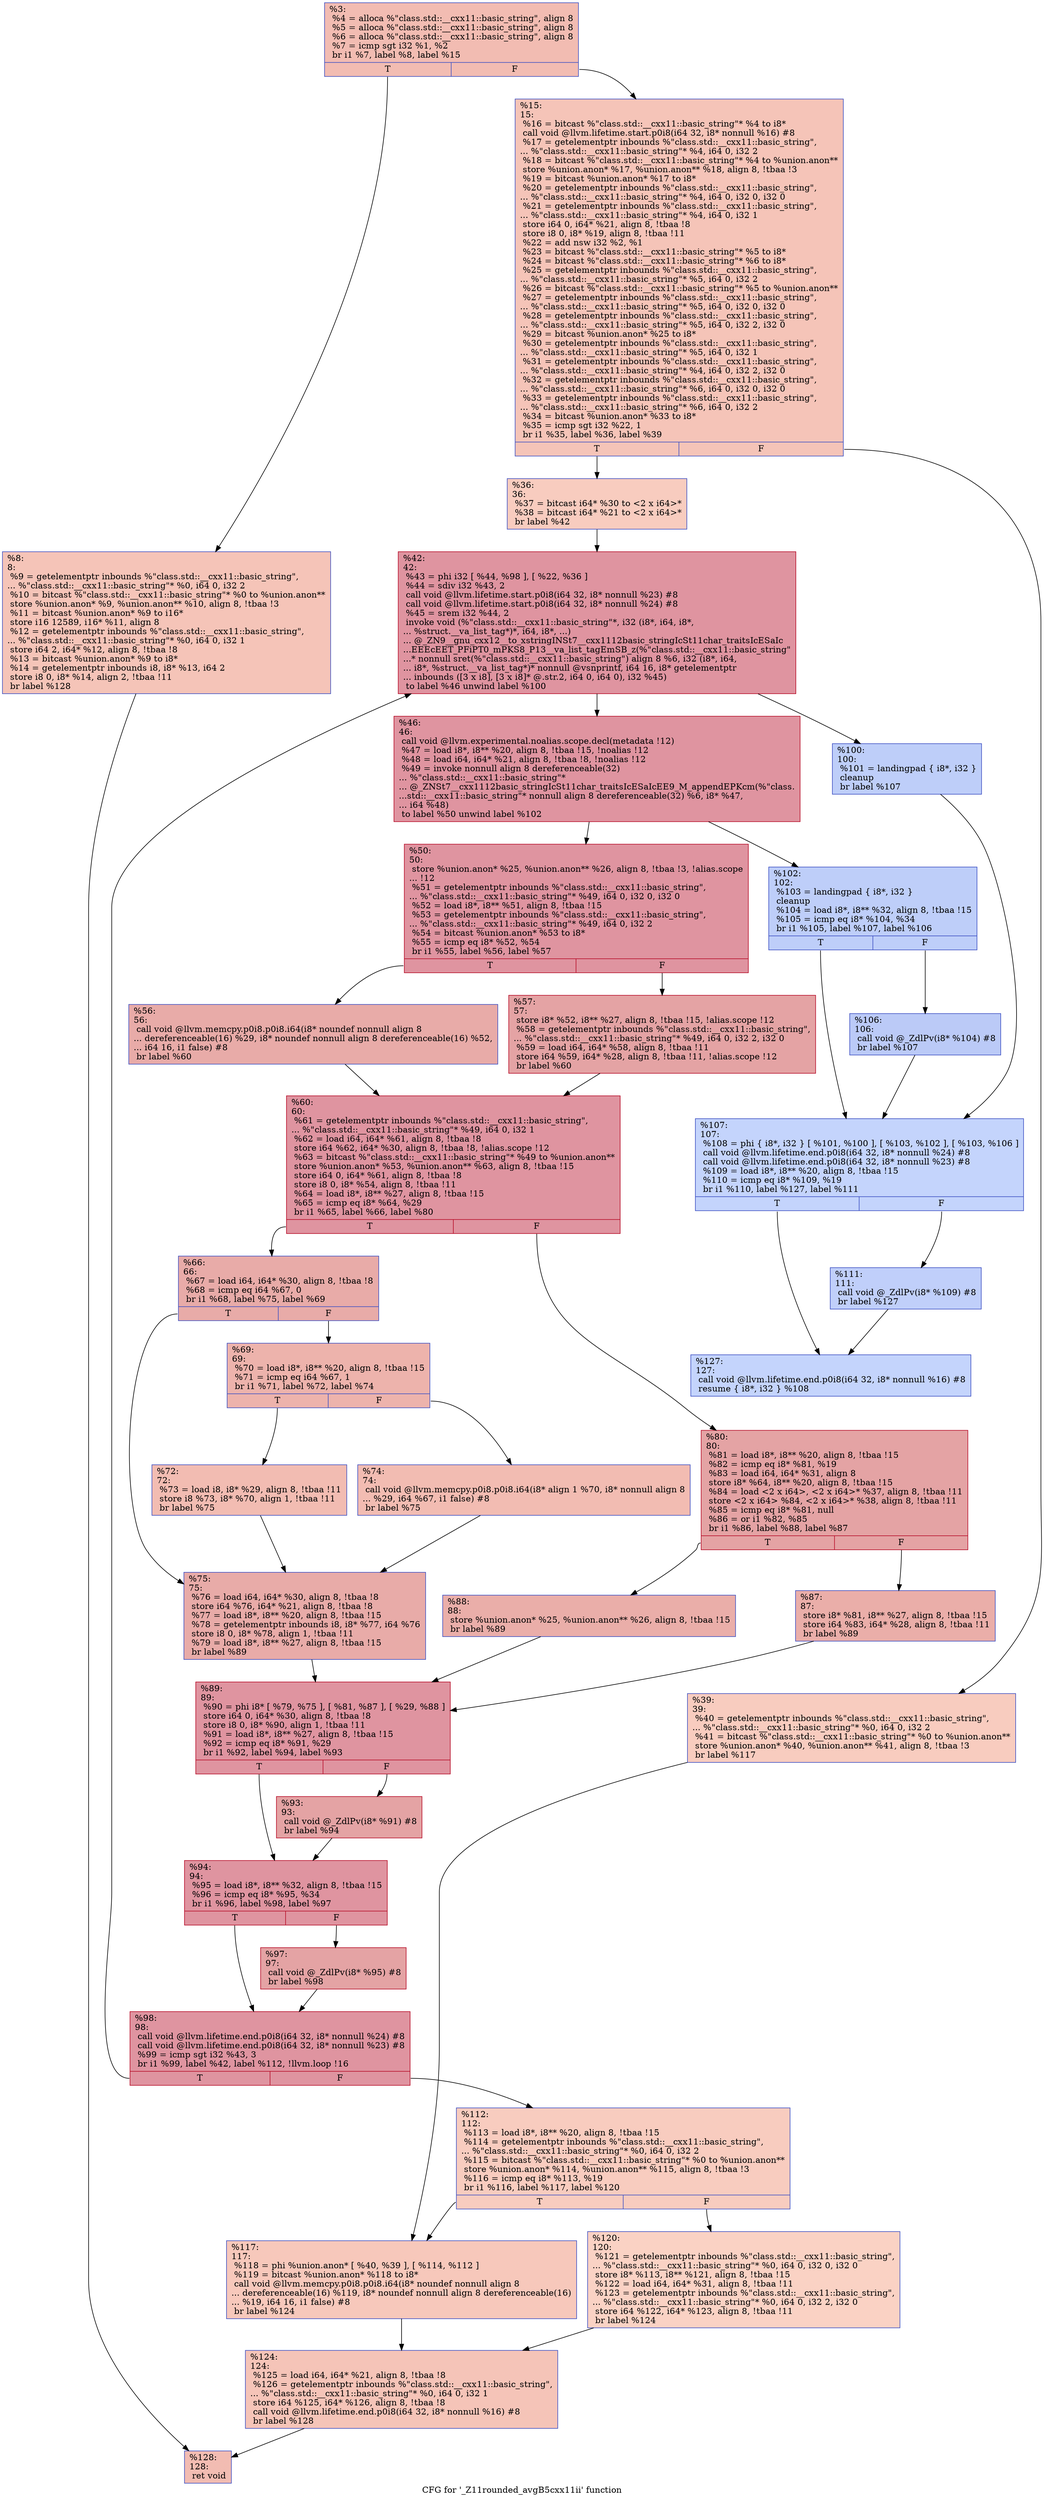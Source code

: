 digraph "CFG for '_Z11rounded_avgB5cxx11ii' function" {
	label="CFG for '_Z11rounded_avgB5cxx11ii' function";

	Node0x55e8cf7ea3c0 [shape=record,color="#3d50c3ff", style=filled, fillcolor="#e1675170",label="{%3:\l  %4 = alloca %\"class.std::__cxx11::basic_string\", align 8\l  %5 = alloca %\"class.std::__cxx11::basic_string\", align 8\l  %6 = alloca %\"class.std::__cxx11::basic_string\", align 8\l  %7 = icmp sgt i32 %1, %2\l  br i1 %7, label %8, label %15\l|{<s0>T|<s1>F}}"];
	Node0x55e8cf7ea3c0:s0 -> Node0x55e8cf7eac90;
	Node0x55e8cf7ea3c0:s1 -> Node0x55e8cf7eace0;
	Node0x55e8cf7eac90 [shape=record,color="#3d50c3ff", style=filled, fillcolor="#e97a5f70",label="{%8:\l8:                                                \l  %9 = getelementptr inbounds %\"class.std::__cxx11::basic_string\",\l... %\"class.std::__cxx11::basic_string\"* %0, i64 0, i32 2\l  %10 = bitcast %\"class.std::__cxx11::basic_string\"* %0 to %union.anon**\l  store %union.anon* %9, %union.anon** %10, align 8, !tbaa !3\l  %11 = bitcast %union.anon* %9 to i16*\l  store i16 12589, i16* %11, align 8\l  %12 = getelementptr inbounds %\"class.std::__cxx11::basic_string\",\l... %\"class.std::__cxx11::basic_string\"* %0, i64 0, i32 1\l  store i64 2, i64* %12, align 8, !tbaa !8\l  %13 = bitcast %union.anon* %9 to i8*\l  %14 = getelementptr inbounds i8, i8* %13, i64 2\l  store i8 0, i8* %14, align 2, !tbaa !11\l  br label %128\l}"];
	Node0x55e8cf7eac90 -> Node0x55e8cf7eaad0;
	Node0x55e8cf7eace0 [shape=record,color="#3d50c3ff", style=filled, fillcolor="#e97a5f70",label="{%15:\l15:                                               \l  %16 = bitcast %\"class.std::__cxx11::basic_string\"* %4 to i8*\l  call void @llvm.lifetime.start.p0i8(i64 32, i8* nonnull %16) #8\l  %17 = getelementptr inbounds %\"class.std::__cxx11::basic_string\",\l... %\"class.std::__cxx11::basic_string\"* %4, i64 0, i32 2\l  %18 = bitcast %\"class.std::__cxx11::basic_string\"* %4 to %union.anon**\l  store %union.anon* %17, %union.anon** %18, align 8, !tbaa !3\l  %19 = bitcast %union.anon* %17 to i8*\l  %20 = getelementptr inbounds %\"class.std::__cxx11::basic_string\",\l... %\"class.std::__cxx11::basic_string\"* %4, i64 0, i32 0, i32 0\l  %21 = getelementptr inbounds %\"class.std::__cxx11::basic_string\",\l... %\"class.std::__cxx11::basic_string\"* %4, i64 0, i32 1\l  store i64 0, i64* %21, align 8, !tbaa !8\l  store i8 0, i8* %19, align 8, !tbaa !11\l  %22 = add nsw i32 %2, %1\l  %23 = bitcast %\"class.std::__cxx11::basic_string\"* %5 to i8*\l  %24 = bitcast %\"class.std::__cxx11::basic_string\"* %6 to i8*\l  %25 = getelementptr inbounds %\"class.std::__cxx11::basic_string\",\l... %\"class.std::__cxx11::basic_string\"* %5, i64 0, i32 2\l  %26 = bitcast %\"class.std::__cxx11::basic_string\"* %5 to %union.anon**\l  %27 = getelementptr inbounds %\"class.std::__cxx11::basic_string\",\l... %\"class.std::__cxx11::basic_string\"* %5, i64 0, i32 0, i32 0\l  %28 = getelementptr inbounds %\"class.std::__cxx11::basic_string\",\l... %\"class.std::__cxx11::basic_string\"* %5, i64 0, i32 2, i32 0\l  %29 = bitcast %union.anon* %25 to i8*\l  %30 = getelementptr inbounds %\"class.std::__cxx11::basic_string\",\l... %\"class.std::__cxx11::basic_string\"* %5, i64 0, i32 1\l  %31 = getelementptr inbounds %\"class.std::__cxx11::basic_string\",\l... %\"class.std::__cxx11::basic_string\"* %4, i64 0, i32 2, i32 0\l  %32 = getelementptr inbounds %\"class.std::__cxx11::basic_string\",\l... %\"class.std::__cxx11::basic_string\"* %6, i64 0, i32 0, i32 0\l  %33 = getelementptr inbounds %\"class.std::__cxx11::basic_string\",\l... %\"class.std::__cxx11::basic_string\"* %6, i64 0, i32 2\l  %34 = bitcast %union.anon* %33 to i8*\l  %35 = icmp sgt i32 %22, 1\l  br i1 %35, label %36, label %39\l|{<s0>T|<s1>F}}"];
	Node0x55e8cf7eace0:s0 -> Node0x55e8cf7ee480;
	Node0x55e8cf7eace0:s1 -> Node0x55e8cf7ee510;
	Node0x55e8cf7ee480 [shape=record,color="#3d50c3ff", style=filled, fillcolor="#f08b6e70",label="{%36:\l36:                                               \l  %37 = bitcast i64* %30 to \<2 x i64\>*\l  %38 = bitcast i64* %21 to \<2 x i64\>*\l  br label %42\l}"];
	Node0x55e8cf7ee480 -> Node0x55e8cf7eed40;
	Node0x55e8cf7ee510 [shape=record,color="#3d50c3ff", style=filled, fillcolor="#f08b6e70",label="{%39:\l39:                                               \l  %40 = getelementptr inbounds %\"class.std::__cxx11::basic_string\",\l... %\"class.std::__cxx11::basic_string\"* %0, i64 0, i32 2\l  %41 = bitcast %\"class.std::__cxx11::basic_string\"* %0 to %union.anon**\l  store %union.anon* %40, %union.anon** %41, align 8, !tbaa !3\l  br label %117\l}"];
	Node0x55e8cf7ee510 -> Node0x55e8cf7eefc0;
	Node0x55e8cf7eed40 [shape=record,color="#b70d28ff", style=filled, fillcolor="#b70d2870",label="{%42:\l42:                                               \l  %43 = phi i32 [ %44, %98 ], [ %22, %36 ]\l  %44 = sdiv i32 %43, 2\l  call void @llvm.lifetime.start.p0i8(i64 32, i8* nonnull %23) #8\l  call void @llvm.lifetime.start.p0i8(i64 32, i8* nonnull %24) #8\l  %45 = srem i32 %44, 2\l  invoke void (%\"class.std::__cxx11::basic_string\"*, i32 (i8*, i64, i8*,\l... %struct.__va_list_tag*)*, i64, i8*, ...)\l... @_ZN9__gnu_cxx12__to_xstringINSt7__cxx1112basic_stringIcSt11char_traitsIcESaIc\l...EEEcEET_PFiPT0_mPKS8_P13__va_list_tagEmSB_z(%\"class.std::__cxx11::basic_string\"\l...* nonnull sret(%\"class.std::__cxx11::basic_string\") align 8 %6, i32 (i8*, i64,\l... i8*, %struct.__va_list_tag*)* nonnull @vsnprintf, i64 16, i8* getelementptr\l... inbounds ([3 x i8], [3 x i8]* @.str.2, i64 0, i64 0), i32 %45)\l          to label %46 unwind label %100\l}"];
	Node0x55e8cf7eed40 -> Node0x55e8cf7ef800;
	Node0x55e8cf7eed40 -> Node0x55e8cf7ef850;
	Node0x55e8cf7ef800 [shape=record,color="#b70d28ff", style=filled, fillcolor="#b70d2870",label="{%46:\l46:                                               \l  call void @llvm.experimental.noalias.scope.decl(metadata !12)\l  %47 = load i8*, i8** %20, align 8, !tbaa !15, !noalias !12\l  %48 = load i64, i64* %21, align 8, !tbaa !8, !noalias !12\l  %49 = invoke nonnull align 8 dereferenceable(32)\l... %\"class.std::__cxx11::basic_string\"*\l... @_ZNSt7__cxx1112basic_stringIcSt11char_traitsIcESaIcEE9_M_appendEPKcm(%\"class.\l...std::__cxx11::basic_string\"* nonnull align 8 dereferenceable(32) %6, i8* %47,\l... i64 %48)\l          to label %50 unwind label %102\l}"];
	Node0x55e8cf7ef800 -> Node0x55e8cf7f0c30;
	Node0x55e8cf7ef800 -> Node0x55e8cf7f0cc0;
	Node0x55e8cf7f0c30 [shape=record,color="#b70d28ff", style=filled, fillcolor="#b70d2870",label="{%50:\l50:                                               \l  store %union.anon* %25, %union.anon** %26, align 8, !tbaa !3, !alias.scope\l... !12\l  %51 = getelementptr inbounds %\"class.std::__cxx11::basic_string\",\l... %\"class.std::__cxx11::basic_string\"* %49, i64 0, i32 0, i32 0\l  %52 = load i8*, i8** %51, align 8, !tbaa !15\l  %53 = getelementptr inbounds %\"class.std::__cxx11::basic_string\",\l... %\"class.std::__cxx11::basic_string\"* %49, i64 0, i32 2\l  %54 = bitcast %union.anon* %53 to i8*\l  %55 = icmp eq i8* %52, %54\l  br i1 %55, label %56, label %57\l|{<s0>T|<s1>F}}"];
	Node0x55e8cf7f0c30:s0 -> Node0x55e8cf7f0b90;
	Node0x55e8cf7f0c30:s1 -> Node0x55e8cf7f1a30;
	Node0x55e8cf7f0b90 [shape=record,color="#3d50c3ff", style=filled, fillcolor="#cc403a70",label="{%56:\l56:                                               \l  call void @llvm.memcpy.p0i8.p0i8.i64(i8* noundef nonnull align 8\l... dereferenceable(16) %29, i8* noundef nonnull align 8 dereferenceable(16) %52,\l... i64 16, i1 false) #8\l  br label %60\l}"];
	Node0x55e8cf7f0b90 -> Node0x55e8cf7f1ef0;
	Node0x55e8cf7f1a30 [shape=record,color="#b70d28ff", style=filled, fillcolor="#c32e3170",label="{%57:\l57:                                               \l  store i8* %52, i8** %27, align 8, !tbaa !15, !alias.scope !12\l  %58 = getelementptr inbounds %\"class.std::__cxx11::basic_string\",\l... %\"class.std::__cxx11::basic_string\"* %49, i64 0, i32 2, i32 0\l  %59 = load i64, i64* %58, align 8, !tbaa !11\l  store i64 %59, i64* %28, align 8, !tbaa !11, !alias.scope !12\l  br label %60\l}"];
	Node0x55e8cf7f1a30 -> Node0x55e8cf7f1ef0;
	Node0x55e8cf7f1ef0 [shape=record,color="#b70d28ff", style=filled, fillcolor="#b70d2870",label="{%60:\l60:                                               \l  %61 = getelementptr inbounds %\"class.std::__cxx11::basic_string\",\l... %\"class.std::__cxx11::basic_string\"* %49, i64 0, i32 1\l  %62 = load i64, i64* %61, align 8, !tbaa !8\l  store i64 %62, i64* %30, align 8, !tbaa !8, !alias.scope !12\l  %63 = bitcast %\"class.std::__cxx11::basic_string\"* %49 to %union.anon**\l  store %union.anon* %53, %union.anon** %63, align 8, !tbaa !15\l  store i64 0, i64* %61, align 8, !tbaa !8\l  store i8 0, i8* %54, align 8, !tbaa !11\l  %64 = load i8*, i8** %27, align 8, !tbaa !15\l  %65 = icmp eq i8* %64, %29\l  br i1 %65, label %66, label %80\l|{<s0>T|<s1>F}}"];
	Node0x55e8cf7f1ef0:s0 -> Node0x55e8cf7f2bc0;
	Node0x55e8cf7f1ef0:s1 -> Node0x55e8cf7f2c50;
	Node0x55e8cf7f2bc0 [shape=record,color="#3d50c3ff", style=filled, fillcolor="#cc403a70",label="{%66:\l66:                                               \l  %67 = load i64, i64* %30, align 8, !tbaa !8\l  %68 = icmp eq i64 %67, 0\l  br i1 %68, label %75, label %69\l|{<s0>T|<s1>F}}"];
	Node0x55e8cf7f2bc0:s0 -> Node0x55e8cf7f2e90;
	Node0x55e8cf7f2bc0:s1 -> Node0x55e8cf7f2ee0;
	Node0x55e8cf7f2ee0 [shape=record,color="#3d50c3ff", style=filled, fillcolor="#d6524470",label="{%69:\l69:                                               \l  %70 = load i8*, i8** %20, align 8, !tbaa !15\l  %71 = icmp eq i64 %67, 1\l  br i1 %71, label %72, label %74\l|{<s0>T|<s1>F}}"];
	Node0x55e8cf7f2ee0:s0 -> Node0x55e8cf7f3120;
	Node0x55e8cf7f2ee0:s1 -> Node0x55e8cf7f3170;
	Node0x55e8cf7f3120 [shape=record,color="#3d50c3ff", style=filled, fillcolor="#e1675170",label="{%72:\l72:                                               \l  %73 = load i8, i8* %29, align 8, !tbaa !11\l  store i8 %73, i8* %70, align 1, !tbaa !11\l  br label %75\l}"];
	Node0x55e8cf7f3120 -> Node0x55e8cf7f2e90;
	Node0x55e8cf7f3170 [shape=record,color="#3d50c3ff", style=filled, fillcolor="#e1675170",label="{%74:\l74:                                               \l  call void @llvm.memcpy.p0i8.p0i8.i64(i8* align 1 %70, i8* nonnull align 8\l... %29, i64 %67, i1 false) #8\l  br label %75\l}"];
	Node0x55e8cf7f3170 -> Node0x55e8cf7f2e90;
	Node0x55e8cf7f2e90 [shape=record,color="#3d50c3ff", style=filled, fillcolor="#cc403a70",label="{%75:\l75:                                               \l  %76 = load i64, i64* %30, align 8, !tbaa !8\l  store i64 %76, i64* %21, align 8, !tbaa !8\l  %77 = load i8*, i8** %20, align 8, !tbaa !15\l  %78 = getelementptr inbounds i8, i8* %77, i64 %76\l  store i8 0, i8* %78, align 1, !tbaa !11\l  %79 = load i8*, i8** %27, align 8, !tbaa !15\l  br label %89\l}"];
	Node0x55e8cf7f2e90 -> Node0x55e8cf7f39c0;
	Node0x55e8cf7f2c50 [shape=record,color="#b70d28ff", style=filled, fillcolor="#c32e3170",label="{%80:\l80:                                               \l  %81 = load i8*, i8** %20, align 8, !tbaa !15\l  %82 = icmp eq i8* %81, %19\l  %83 = load i64, i64* %31, align 8\l  store i8* %64, i8** %20, align 8, !tbaa !15\l  %84 = load \<2 x i64\>, \<2 x i64\>* %37, align 8, !tbaa !11\l  store \<2 x i64\> %84, \<2 x i64\>* %38, align 8, !tbaa !11\l  %85 = icmp eq i8* %81, null\l  %86 = or i1 %82, %85\l  br i1 %86, label %88, label %87\l|{<s0>T|<s1>F}}"];
	Node0x55e8cf7f2c50:s0 -> Node0x55e8cf7f3ea0;
	Node0x55e8cf7f2c50:s1 -> Node0x55e8cf7f3ef0;
	Node0x55e8cf7f3ef0 [shape=record,color="#3d50c3ff", style=filled, fillcolor="#d0473d70",label="{%87:\l87:                                               \l  store i8* %81, i8** %27, align 8, !tbaa !15\l  store i64 %83, i64* %28, align 8, !tbaa !11\l  br label %89\l}"];
	Node0x55e8cf7f3ef0 -> Node0x55e8cf7f39c0;
	Node0x55e8cf7f3ea0 [shape=record,color="#3d50c3ff", style=filled, fillcolor="#d0473d70",label="{%88:\l88:                                               \l  store %union.anon* %25, %union.anon** %26, align 8, !tbaa !15\l  br label %89\l}"];
	Node0x55e8cf7f3ea0 -> Node0x55e8cf7f39c0;
	Node0x55e8cf7f39c0 [shape=record,color="#b70d28ff", style=filled, fillcolor="#b70d2870",label="{%89:\l89:                                               \l  %90 = phi i8* [ %79, %75 ], [ %81, %87 ], [ %29, %88 ]\l  store i64 0, i64* %30, align 8, !tbaa !8\l  store i8 0, i8* %90, align 1, !tbaa !11\l  %91 = load i8*, i8** %27, align 8, !tbaa !15\l  %92 = icmp eq i8* %91, %29\l  br i1 %92, label %94, label %93\l|{<s0>T|<s1>F}}"];
	Node0x55e8cf7f39c0:s0 -> Node0x55e8cf7f4570;
	Node0x55e8cf7f39c0:s1 -> Node0x55e8cf7f45c0;
	Node0x55e8cf7f45c0 [shape=record,color="#b70d28ff", style=filled, fillcolor="#c32e3170",label="{%93:\l93:                                               \l  call void @_ZdlPv(i8* %91) #8\l  br label %94\l}"];
	Node0x55e8cf7f45c0 -> Node0x55e8cf7f4570;
	Node0x55e8cf7f4570 [shape=record,color="#b70d28ff", style=filled, fillcolor="#b70d2870",label="{%94:\l94:                                               \l  %95 = load i8*, i8** %32, align 8, !tbaa !15\l  %96 = icmp eq i8* %95, %34\l  br i1 %96, label %98, label %97\l|{<s0>T|<s1>F}}"];
	Node0x55e8cf7f4570:s0 -> Node0x55e8cf7ef0b0;
	Node0x55e8cf7f4570:s1 -> Node0x55e8cf7f4a30;
	Node0x55e8cf7f4a30 [shape=record,color="#b70d28ff", style=filled, fillcolor="#c32e3170",label="{%97:\l97:                                               \l  call void @_ZdlPv(i8* %95) #8\l  br label %98\l}"];
	Node0x55e8cf7f4a30 -> Node0x55e8cf7ef0b0;
	Node0x55e8cf7ef0b0 [shape=record,color="#b70d28ff", style=filled, fillcolor="#b70d2870",label="{%98:\l98:                                               \l  call void @llvm.lifetime.end.p0i8(i64 32, i8* nonnull %24) #8\l  call void @llvm.lifetime.end.p0i8(i64 32, i8* nonnull %23) #8\l  %99 = icmp sgt i32 %43, 3\l  br i1 %99, label %42, label %112, !llvm.loop !16\l|{<s0>T|<s1>F}}"];
	Node0x55e8cf7ef0b0:s0 -> Node0x55e8cf7eed40;
	Node0x55e8cf7ef0b0:s1 -> Node0x55e8cf7f5130;
	Node0x55e8cf7ef850 [shape=record,color="#3d50c3ff", style=filled, fillcolor="#6c8ff170",label="{%100:\l100:                                              \l  %101 = landingpad \{ i8*, i32 \}\l          cleanup\l  br label %107\l}"];
	Node0x55e8cf7ef850 -> Node0x55e8cf7f5300;
	Node0x55e8cf7f0cc0 [shape=record,color="#3d50c3ff", style=filled, fillcolor="#6c8ff170",label="{%102:\l102:                                              \l  %103 = landingpad \{ i8*, i32 \}\l          cleanup\l  %104 = load i8*, i8** %32, align 8, !tbaa !15\l  %105 = icmp eq i8* %104, %34\l  br i1 %105, label %107, label %106\l|{<s0>T|<s1>F}}"];
	Node0x55e8cf7f0cc0:s0 -> Node0x55e8cf7f5300;
	Node0x55e8cf7f0cc0:s1 -> Node0x55e8cf7f5530;
	Node0x55e8cf7f5530 [shape=record,color="#3d50c3ff", style=filled, fillcolor="#6687ed70",label="{%106:\l106:                                              \l  call void @_ZdlPv(i8* %104) #8\l  br label %107\l}"];
	Node0x55e8cf7f5530 -> Node0x55e8cf7f5300;
	Node0x55e8cf7f5300 [shape=record,color="#3d50c3ff", style=filled, fillcolor="#7a9df870",label="{%107:\l107:                                              \l  %108 = phi \{ i8*, i32 \} [ %101, %100 ], [ %103, %102 ], [ %103, %106 ]\l  call void @llvm.lifetime.end.p0i8(i64 32, i8* nonnull %24) #8\l  call void @llvm.lifetime.end.p0i8(i64 32, i8* nonnull %23) #8\l  %109 = load i8*, i8** %20, align 8, !tbaa !15\l  %110 = icmp eq i8* %109, %19\l  br i1 %110, label %127, label %111\l|{<s0>T|<s1>F}}"];
	Node0x55e8cf7f5300:s0 -> Node0x55e8cf7f5c50;
	Node0x55e8cf7f5300:s1 -> Node0x55e8cf7f5ca0;
	Node0x55e8cf7f5ca0 [shape=record,color="#3d50c3ff", style=filled, fillcolor="#7093f370",label="{%111:\l111:                                              \l  call void @_ZdlPv(i8* %109) #8\l  br label %127\l}"];
	Node0x55e8cf7f5ca0 -> Node0x55e8cf7f5c50;
	Node0x55e8cf7f5130 [shape=record,color="#3d50c3ff", style=filled, fillcolor="#f08b6e70",label="{%112:\l112:                                              \l  %113 = load i8*, i8** %20, align 8, !tbaa !15\l  %114 = getelementptr inbounds %\"class.std::__cxx11::basic_string\",\l... %\"class.std::__cxx11::basic_string\"* %0, i64 0, i32 2\l  %115 = bitcast %\"class.std::__cxx11::basic_string\"* %0 to %union.anon**\l  store %union.anon* %114, %union.anon** %115, align 8, !tbaa !3\l  %116 = icmp eq i8* %113, %19\l  br i1 %116, label %117, label %120\l|{<s0>T|<s1>F}}"];
	Node0x55e8cf7f5130:s0 -> Node0x55e8cf7eefc0;
	Node0x55e8cf7f5130:s1 -> Node0x55e8cf7f61c0;
	Node0x55e8cf7eefc0 [shape=record,color="#3d50c3ff", style=filled, fillcolor="#ed836670",label="{%117:\l117:                                              \l  %118 = phi %union.anon* [ %40, %39 ], [ %114, %112 ]\l  %119 = bitcast %union.anon* %118 to i8*\l  call void @llvm.memcpy.p0i8.p0i8.i64(i8* noundef nonnull align 8\l... dereferenceable(16) %119, i8* noundef nonnull align 8 dereferenceable(16)\l... %19, i64 16, i1 false) #8\l  br label %124\l}"];
	Node0x55e8cf7eefc0 -> Node0x55e8cf7f6570;
	Node0x55e8cf7f61c0 [shape=record,color="#3d50c3ff", style=filled, fillcolor="#f4987a70",label="{%120:\l120:                                              \l  %121 = getelementptr inbounds %\"class.std::__cxx11::basic_string\",\l... %\"class.std::__cxx11::basic_string\"* %0, i64 0, i32 0, i32 0\l  store i8* %113, i8** %121, align 8, !tbaa !15\l  %122 = load i64, i64* %31, align 8, !tbaa !11\l  %123 = getelementptr inbounds %\"class.std::__cxx11::basic_string\",\l... %\"class.std::__cxx11::basic_string\"* %0, i64 0, i32 2, i32 0\l  store i64 %122, i64* %123, align 8, !tbaa !11\l  br label %124\l}"];
	Node0x55e8cf7f61c0 -> Node0x55e8cf7f6570;
	Node0x55e8cf7f6570 [shape=record,color="#3d50c3ff", style=filled, fillcolor="#e97a5f70",label="{%124:\l124:                                              \l  %125 = load i64, i64* %21, align 8, !tbaa !8\l  %126 = getelementptr inbounds %\"class.std::__cxx11::basic_string\",\l... %\"class.std::__cxx11::basic_string\"* %0, i64 0, i32 1\l  store i64 %125, i64* %126, align 8, !tbaa !8\l  call void @llvm.lifetime.end.p0i8(i64 32, i8* nonnull %16) #8\l  br label %128\l}"];
	Node0x55e8cf7f6570 -> Node0x55e8cf7eaad0;
	Node0x55e8cf7f5c50 [shape=record,color="#3d50c3ff", style=filled, fillcolor="#7a9df870",label="{%127:\l127:                                              \l  call void @llvm.lifetime.end.p0i8(i64 32, i8* nonnull %16) #8\l  resume \{ i8*, i32 \} %108\l}"];
	Node0x55e8cf7eaad0 [shape=record,color="#3d50c3ff", style=filled, fillcolor="#e1675170",label="{%128:\l128:                                              \l  ret void\l}"];
}
